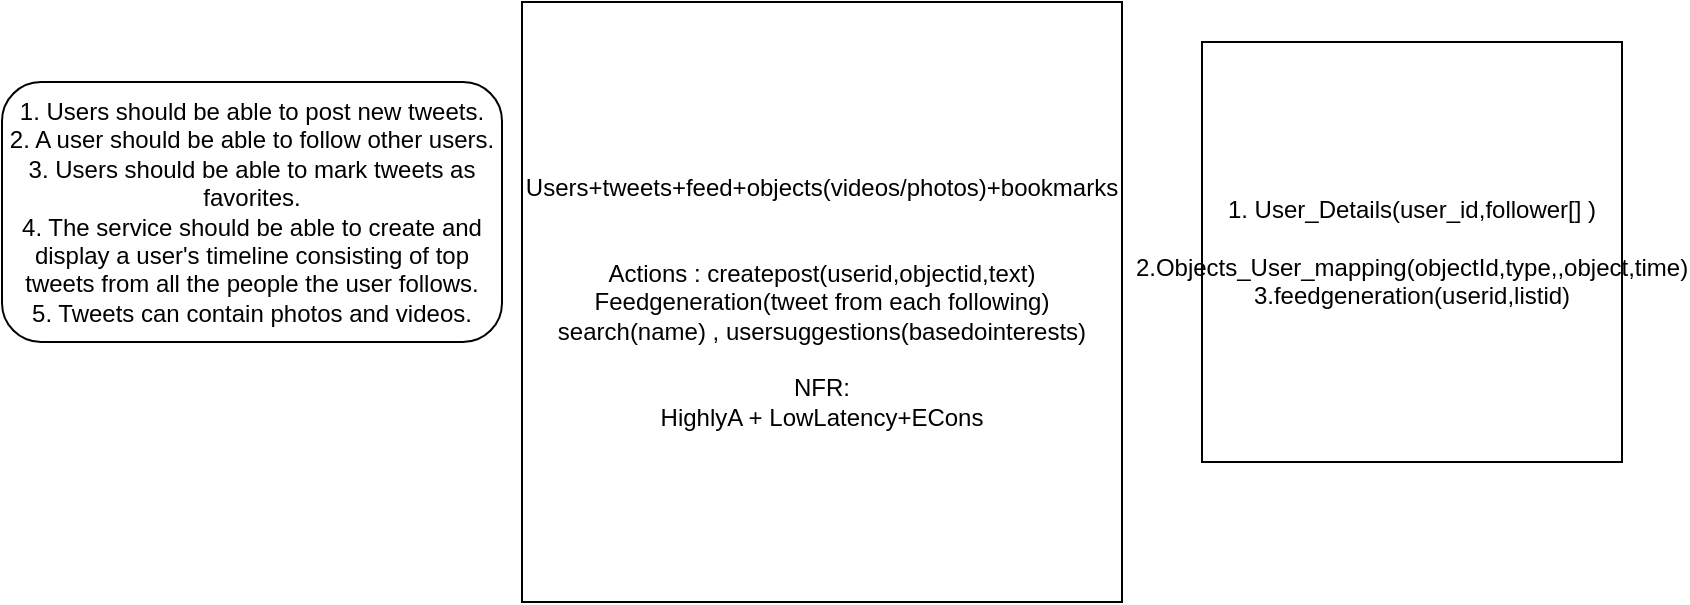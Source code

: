 <mxfile version="22.1.3" type="github">
  <diagram name="Page-1" id="UCxHq5c1QLXLFiOYgWS4">
    <mxGraphModel dx="1877" dy="1734" grid="1" gridSize="10" guides="1" tooltips="1" connect="1" arrows="1" fold="1" page="1" pageScale="1" pageWidth="827" pageHeight="1169" math="0" shadow="0">
      <root>
        <mxCell id="0" />
        <mxCell id="1" parent="0" />
        <mxCell id="oRcL6fPWOLgQI2Nu_4vj-1" value="Users+tweets+feed+objects(videos/photos)+bookmarks&lt;br&gt;&lt;br&gt;&lt;br&gt;Actions : createpost(userid,objectid,text)&lt;br&gt;Feedgeneration(tweet from each following)&lt;br&gt;search(name) , usersuggestions(basedointerests)&lt;br&gt;&lt;br&gt;NFR:&lt;br&gt;HighlyA + LowLatency+ECons" style="whiteSpace=wrap;html=1;aspect=fixed;" vertex="1" parent="1">
          <mxGeometry x="10" y="-30" width="300" height="300" as="geometry" />
        </mxCell>
        <mxCell id="oRcL6fPWOLgQI2Nu_4vj-2" value="&lt;div&gt;1. Users should be able to post new tweets.&lt;/div&gt;&lt;div&gt;2. A user should be able to follow other users.&lt;/div&gt;&lt;div&gt;3. Users should be able to mark tweets as favorites.&lt;/div&gt;&lt;div&gt;4. The service should be able to create and display a user&#39;s timeline consisting of top tweets from all the people the user follows.&lt;/div&gt;&lt;div&gt;5. Tweets can contain photos and videos.&lt;/div&gt;" style="rounded=1;whiteSpace=wrap;html=1;" vertex="1" parent="1">
          <mxGeometry x="-250" y="10" width="250" height="130" as="geometry" />
        </mxCell>
        <mxCell id="oRcL6fPWOLgQI2Nu_4vj-3" value="1. User_Details(user_id,follower[] )&lt;br&gt;&lt;br&gt;2.Objects_User_mapping(objectId,type,,object,time)&lt;br&gt;3.feedgeneration(userid,listid)" style="whiteSpace=wrap;html=1;aspect=fixed;" vertex="1" parent="1">
          <mxGeometry x="350" y="-10" width="210" height="210" as="geometry" />
        </mxCell>
      </root>
    </mxGraphModel>
  </diagram>
</mxfile>
